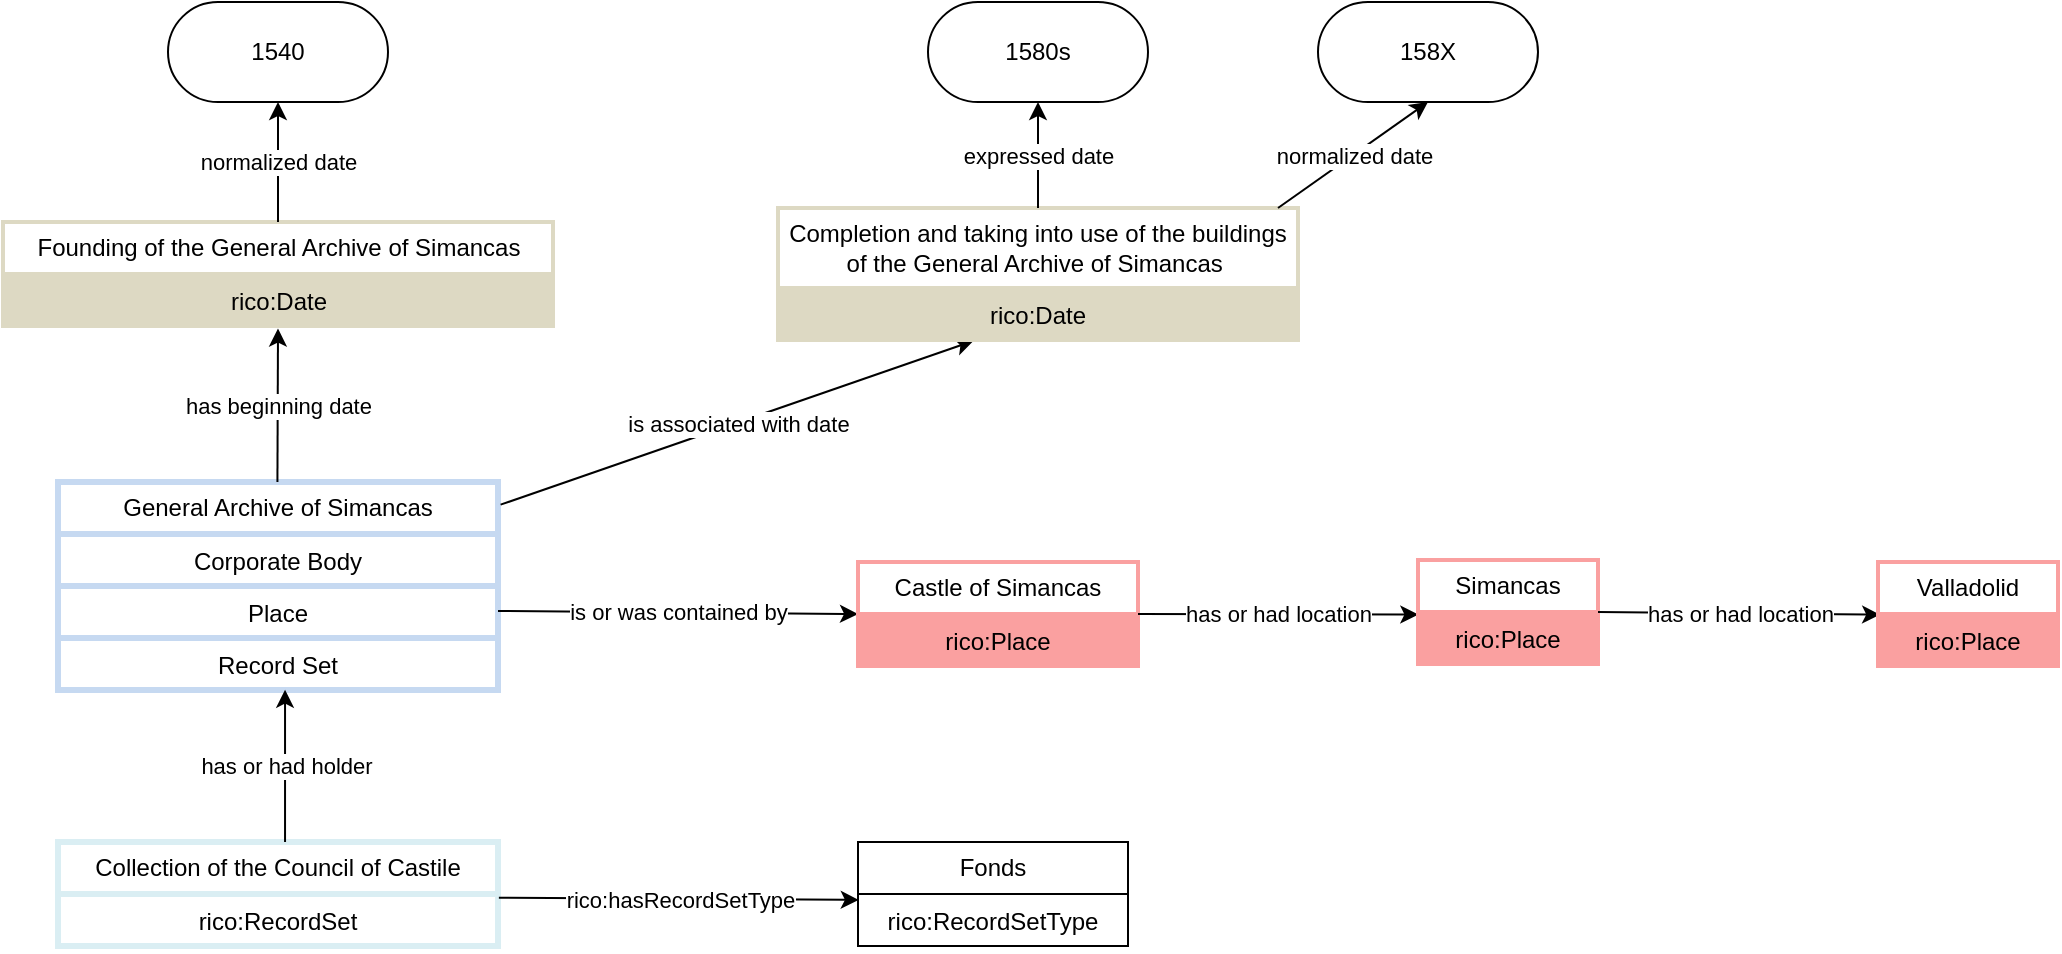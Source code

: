 <mxfile version="26.0.16">
  <diagram name="Page-1" id="LZ5sX_UQB9Ga61Ny_m43">
    <mxGraphModel dx="1429" dy="850" grid="1" gridSize="10" guides="1" tooltips="1" connect="1" arrows="1" fold="1" page="1" pageScale="1" pageWidth="4681" pageHeight="3300" math="0" shadow="0">
      <root>
        <mxCell id="0" />
        <mxCell id="1" parent="0" />
        <mxCell id="EedAa5cOmFAYyV0mvgN3-1" value="General Archive of Simancas" style="swimlane;fontStyle=0;childLayout=stackLayout;horizontal=1;startSize=26;strokeColor=#C6D9F1;strokeWidth=3;fillColor=none;horizontalStack=0;resizeParent=1;resizeParentMax=0;resizeLast=0;collapsible=1;marginBottom=0;whiteSpace=wrap;html=1;" parent="1" vertex="1">
          <mxGeometry x="290" y="270" width="220" height="104" as="geometry" />
        </mxCell>
        <mxCell id="EedAa5cOmFAYyV0mvgN3-2" value="Corporate Body" style="text;strokeColor=#C6D9F1;strokeWidth=3;fillColor=none;align=center;verticalAlign=top;spacingLeft=4;spacingRight=4;overflow=hidden;rotatable=0;points=[[0,0.5],[1,0.5]];portConstraint=eastwest;whiteSpace=wrap;html=1;" parent="EedAa5cOmFAYyV0mvgN3-1" vertex="1">
          <mxGeometry y="26" width="220" height="26" as="geometry" />
        </mxCell>
        <mxCell id="EedAa5cOmFAYyV0mvgN3-3" value="Place" style="text;strokeColor=#C6D9F1;strokeWidth=3;fillColor=none;align=center;verticalAlign=top;spacingLeft=4;spacingRight=4;overflow=hidden;rotatable=0;points=[[0,0.5],[1,0.5]];portConstraint=eastwest;whiteSpace=wrap;html=1;" parent="EedAa5cOmFAYyV0mvgN3-1" vertex="1">
          <mxGeometry y="52" width="220" height="26" as="geometry" />
        </mxCell>
        <mxCell id="EedAa5cOmFAYyV0mvgN3-4" value="Record Set" style="text;strokeColor=#C6D9F1;strokeWidth=3;fillColor=none;align=center;verticalAlign=top;spacingLeft=4;spacingRight=4;overflow=hidden;rotatable=0;points=[[0,0.5],[1,0.5]];portConstraint=eastwest;whiteSpace=wrap;html=1;" parent="EedAa5cOmFAYyV0mvgN3-1" vertex="1">
          <mxGeometry y="78" width="220" height="26" as="geometry" />
        </mxCell>
        <mxCell id="EedAa5cOmFAYyV0mvgN3-5" value="" style="endArrow=classic;html=1;rounded=0;entryX=0;entryY=0.5;entryDx=0;entryDy=0;" parent="1" edge="1" target="EedAa5cOmFAYyV0mvgN3-7">
          <mxGeometry relative="1" as="geometry">
            <mxPoint x="510" y="334.5" as="sourcePoint" />
            <mxPoint x="690" y="334.5" as="targetPoint" />
          </mxGeometry>
        </mxCell>
        <mxCell id="EedAa5cOmFAYyV0mvgN3-6" value="is or was contained by" style="edgeLabel;resizable=0;html=1;;align=center;verticalAlign=middle;" parent="EedAa5cOmFAYyV0mvgN3-5" connectable="0" vertex="1">
          <mxGeometry relative="1" as="geometry" />
        </mxCell>
        <mxCell id="EedAa5cOmFAYyV0mvgN3-7" value="Castle of Simancas" style="swimlane;fontStyle=0;childLayout=stackLayout;horizontal=1;startSize=26;strokeColor=#FAA0A0;strokeWidth=2;fillColor=none;horizontalStack=0;resizeParent=1;resizeParentMax=0;resizeLast=0;collapsible=1;marginBottom=0;whiteSpace=wrap;html=1;" parent="1" vertex="1">
          <mxGeometry x="690" y="310" width="140" height="52" as="geometry" />
        </mxCell>
        <mxCell id="EedAa5cOmFAYyV0mvgN3-8" value="rico:Place" style="text;strokeColor=#FAA0A0;strokeWidth=2;fillColor=#FAA0A0;align=center;verticalAlign=top;spacingLeft=4;spacingRight=4;overflow=hidden;rotatable=0;points=[[0,0.5],[1,0.5]];portConstraint=eastwest;whiteSpace=wrap;html=1;" parent="EedAa5cOmFAYyV0mvgN3-7" vertex="1">
          <mxGeometry y="26" width="140" height="26" as="geometry" />
        </mxCell>
        <mxCell id="EedAa5cOmFAYyV0mvgN3-9" value="" style="endArrow=classic;html=1;rounded=0;entryX=0.002;entryY=0.049;entryDx=0;entryDy=0;entryPerimeter=0;" parent="1" edge="1" target="EedAa5cOmFAYyV0mvgN3-12">
          <mxGeometry relative="1" as="geometry">
            <mxPoint x="830" y="336" as="sourcePoint" />
            <mxPoint x="1010" y="336" as="targetPoint" />
          </mxGeometry>
        </mxCell>
        <mxCell id="EedAa5cOmFAYyV0mvgN3-10" value="has or had location" style="edgeLabel;resizable=0;html=1;;align=center;verticalAlign=middle;" parent="EedAa5cOmFAYyV0mvgN3-9" connectable="0" vertex="1">
          <mxGeometry relative="1" as="geometry" />
        </mxCell>
        <mxCell id="EedAa5cOmFAYyV0mvgN3-11" value="Simancas" style="swimlane;fontStyle=0;childLayout=stackLayout;horizontal=1;startSize=26;strokeColor=#FAA0A0;strokeWidth=2;fillColor=none;horizontalStack=0;resizeParent=1;resizeParentMax=0;resizeLast=0;collapsible=1;marginBottom=0;whiteSpace=wrap;html=1;" parent="1" vertex="1">
          <mxGeometry x="970" y="309" width="90" height="52" as="geometry" />
        </mxCell>
        <mxCell id="EedAa5cOmFAYyV0mvgN3-12" value="rico:Place" style="text;strokeColor=#FAA0A0;strokeWidth=2;fillColor=#FAA0A0;align=center;verticalAlign=top;spacingLeft=4;spacingRight=4;overflow=hidden;rotatable=0;points=[[0,0.5],[1,0.5]];portConstraint=eastwest;whiteSpace=wrap;html=1;" parent="EedAa5cOmFAYyV0mvgN3-11" vertex="1">
          <mxGeometry y="26" width="90" height="26" as="geometry" />
        </mxCell>
        <mxCell id="EedAa5cOmFAYyV0mvgN3-16" value="" style="endArrow=classic;html=1;rounded=0;exitX=1;exitY=0.5;exitDx=0;exitDy=0;entryX=0.012;entryY=0.013;entryDx=0;entryDy=0;entryPerimeter=0;" parent="1" edge="1" target="EedAa5cOmFAYyV0mvgN3-19" source="EedAa5cOmFAYyV0mvgN3-11">
          <mxGeometry relative="1" as="geometry">
            <mxPoint x="1100" y="336" as="sourcePoint" />
            <mxPoint x="1280" y="336" as="targetPoint" />
          </mxGeometry>
        </mxCell>
        <mxCell id="EedAa5cOmFAYyV0mvgN3-17" value="has or had location" style="edgeLabel;resizable=0;html=1;;align=center;verticalAlign=middle;" parent="EedAa5cOmFAYyV0mvgN3-16" connectable="0" vertex="1">
          <mxGeometry relative="1" as="geometry" />
        </mxCell>
        <mxCell id="EedAa5cOmFAYyV0mvgN3-18" value="Valladolid" style="swimlane;fontStyle=0;childLayout=stackLayout;horizontal=1;startSize=26;strokeColor=#FAA0A0;strokeWidth=2;fillColor=none;horizontalStack=0;resizeParent=1;resizeParentMax=0;resizeLast=0;collapsible=1;marginBottom=0;whiteSpace=wrap;html=1;" parent="1" vertex="1">
          <mxGeometry x="1200" y="310" width="90" height="52" as="geometry" />
        </mxCell>
        <mxCell id="EedAa5cOmFAYyV0mvgN3-19" value="rico:Place" style="text;strokeColor=#FAA0A0;strokeWidth=2;fillColor=#FAA0A0;align=center;verticalAlign=top;spacingLeft=4;spacingRight=4;overflow=hidden;rotatable=0;points=[[0,0.5],[1,0.5]];portConstraint=eastwest;whiteSpace=wrap;html=1;" parent="EedAa5cOmFAYyV0mvgN3-18" vertex="1">
          <mxGeometry y="26" width="90" height="26" as="geometry" />
        </mxCell>
        <mxCell id="SC_8lG-UtxNycMUHuPiH-1" value="Collection of the Council of Castile" style="swimlane;fontStyle=0;childLayout=stackLayout;horizontal=1;startSize=26;strokeColor=#DAEEF3;fillColor=none;strokeWidth=3;horizontalStack=0;resizeParent=1;resizeParentMax=0;resizeLast=0;collapsible=1;marginBottom=0;whiteSpace=wrap;html=1;" vertex="1" parent="1">
          <mxGeometry x="290" y="450" width="220" height="52" as="geometry" />
        </mxCell>
        <mxCell id="SC_8lG-UtxNycMUHuPiH-2" value="rico:RecordSet" style="text;strokeColor=#DAEEF3;strokeWidth=3;fillColor=none;align=center;verticalAlign=top;spacingLeft=4;spacingRight=4;overflow=hidden;rotatable=0;points=[[0,0.5],[1,0.5]];portConstraint=eastwest;whiteSpace=wrap;html=1;" vertex="1" parent="SC_8lG-UtxNycMUHuPiH-1">
          <mxGeometry y="26" width="220" height="26" as="geometry" />
        </mxCell>
        <mxCell id="SC_8lG-UtxNycMUHuPiH-3" value="" style="endArrow=classic;html=1;rounded=0;entryX=0.516;entryY=0.995;entryDx=0;entryDy=0;entryPerimeter=0;exitX=0.516;exitY=0;exitDx=0;exitDy=0;exitPerimeter=0;" edge="1" parent="1" source="SC_8lG-UtxNycMUHuPiH-1" target="EedAa5cOmFAYyV0mvgN3-4">
          <mxGeometry relative="1" as="geometry">
            <mxPoint x="410" y="440" as="sourcePoint" />
            <mxPoint x="540" y="450" as="targetPoint" />
          </mxGeometry>
        </mxCell>
        <mxCell id="SC_8lG-UtxNycMUHuPiH-4" value="has or had holder" style="edgeLabel;resizable=0;html=1;;align=center;verticalAlign=middle;" connectable="0" vertex="1" parent="SC_8lG-UtxNycMUHuPiH-3">
          <mxGeometry relative="1" as="geometry" />
        </mxCell>
        <mxCell id="SC_8lG-UtxNycMUHuPiH-5" value="" style="endArrow=classic;html=1;rounded=0;entryX=0.5;entryY=1.049;entryDx=0;entryDy=0;entryPerimeter=0;" edge="1" parent="1" target="SC_8lG-UtxNycMUHuPiH-8">
          <mxGeometry relative="1" as="geometry">
            <mxPoint x="399.71" y="270.0" as="sourcePoint" />
            <mxPoint x="399.71" y="180" as="targetPoint" />
          </mxGeometry>
        </mxCell>
        <mxCell id="SC_8lG-UtxNycMUHuPiH-6" value="has beginning date" style="edgeLabel;resizable=0;html=1;;align=center;verticalAlign=middle;" connectable="0" vertex="1" parent="SC_8lG-UtxNycMUHuPiH-5">
          <mxGeometry relative="1" as="geometry" />
        </mxCell>
        <mxCell id="SC_8lG-UtxNycMUHuPiH-7" value="Founding of the General Archive of Simancas" style="swimlane;fontStyle=0;childLayout=stackLayout;horizontal=1;startSize=26;strokeColor=#DDD9C3;strokeWidth=2;fillColor=none;horizontalStack=0;resizeParent=1;resizeParentMax=0;resizeLast=0;collapsible=1;marginBottom=0;whiteSpace=wrap;html=1;" vertex="1" parent="1">
          <mxGeometry x="262.5" y="140" width="275" height="52" as="geometry" />
        </mxCell>
        <mxCell id="SC_8lG-UtxNycMUHuPiH-8" value="rico:Date" style="text;strokeColor=#DDD9C3;strokeWidth=2;fillColor=#DDD9C3;align=center;verticalAlign=top;spacingLeft=4;spacingRight=4;overflow=hidden;rotatable=0;points=[[0,0.5],[1,0.5]];portConstraint=eastwest;whiteSpace=wrap;html=1;" vertex="1" parent="SC_8lG-UtxNycMUHuPiH-7">
          <mxGeometry y="26" width="275" height="26" as="geometry" />
        </mxCell>
        <mxCell id="SC_8lG-UtxNycMUHuPiH-9" value="" style="endArrow=classic;html=1;rounded=0;exitX=0.5;exitY=0;exitDx=0;exitDy=0;entryX=0.5;entryY=1;entryDx=0;entryDy=0;" edge="1" parent="1" source="SC_8lG-UtxNycMUHuPiH-7" target="SC_8lG-UtxNycMUHuPiH-11">
          <mxGeometry relative="1" as="geometry">
            <mxPoint x="400" y="100" as="sourcePoint" />
            <mxPoint x="400" y="70" as="targetPoint" />
          </mxGeometry>
        </mxCell>
        <mxCell id="SC_8lG-UtxNycMUHuPiH-10" value="normalized date" style="edgeLabel;resizable=0;html=1;;align=center;verticalAlign=middle;" connectable="0" vertex="1" parent="SC_8lG-UtxNycMUHuPiH-9">
          <mxGeometry relative="1" as="geometry" />
        </mxCell>
        <mxCell id="SC_8lG-UtxNycMUHuPiH-11" value="1540" style="html=1;whiteSpace=wrap;rounded=1;arcSize=50;" vertex="1" parent="1">
          <mxGeometry x="345" y="30" width="110" height="50" as="geometry" />
        </mxCell>
        <mxCell id="SC_8lG-UtxNycMUHuPiH-12" value="" style="endArrow=classic;html=1;rounded=0;exitX=1.006;exitY=0.109;exitDx=0;exitDy=0;exitPerimeter=0;entryX=0.376;entryY=1.016;entryDx=0;entryDy=0;entryPerimeter=0;" edge="1" parent="1" source="EedAa5cOmFAYyV0mvgN3-1" target="SC_8lG-UtxNycMUHuPiH-15">
          <mxGeometry relative="1" as="geometry">
            <mxPoint x="537.5" y="270.0" as="sourcePoint" />
            <mxPoint x="760" y="180" as="targetPoint" />
          </mxGeometry>
        </mxCell>
        <mxCell id="SC_8lG-UtxNycMUHuPiH-13" value="is associated with date" style="edgeLabel;resizable=0;html=1;;align=center;verticalAlign=middle;" connectable="0" vertex="1" parent="SC_8lG-UtxNycMUHuPiH-12">
          <mxGeometry relative="1" as="geometry" />
        </mxCell>
        <mxCell id="SC_8lG-UtxNycMUHuPiH-14" value="Completion and taking into use of the buildings of the General Archive of Simancas&amp;nbsp;" style="swimlane;fontStyle=0;childLayout=stackLayout;horizontal=1;startSize=40;strokeColor=#DDD9C3;strokeWidth=2;fillColor=none;horizontalStack=0;resizeParent=1;resizeParentMax=0;resizeLast=0;collapsible=1;marginBottom=0;whiteSpace=wrap;html=1;" vertex="1" parent="1">
          <mxGeometry x="650" y="133" width="260" height="66" as="geometry" />
        </mxCell>
        <mxCell id="SC_8lG-UtxNycMUHuPiH-15" value="rico:Date" style="text;strokeColor=#DDD9C3;strokeWidth=2;fillColor=#DDD9C3;align=center;verticalAlign=top;spacingLeft=4;spacingRight=4;overflow=hidden;rotatable=0;points=[[0,0.5],[1,0.5]];portConstraint=eastwest;whiteSpace=wrap;html=1;" vertex="1" parent="SC_8lG-UtxNycMUHuPiH-14">
          <mxGeometry y="40" width="260" height="26" as="geometry" />
        </mxCell>
        <mxCell id="SC_8lG-UtxNycMUHuPiH-16" value="" style="endArrow=classic;html=1;rounded=0;entryX=0.5;entryY=1;entryDx=0;entryDy=0;exitX=0.5;exitY=0;exitDx=0;exitDy=0;" edge="1" parent="1" source="SC_8lG-UtxNycMUHuPiH-14" target="SC_8lG-UtxNycMUHuPiH-18">
          <mxGeometry relative="1" as="geometry">
            <mxPoint x="780" y="130" as="sourcePoint" />
            <mxPoint x="790" y="70" as="targetPoint" />
          </mxGeometry>
        </mxCell>
        <mxCell id="SC_8lG-UtxNycMUHuPiH-17" value="expressed date" style="edgeLabel;resizable=0;html=1;;align=center;verticalAlign=middle;" connectable="0" vertex="1" parent="SC_8lG-UtxNycMUHuPiH-16">
          <mxGeometry relative="1" as="geometry" />
        </mxCell>
        <mxCell id="SC_8lG-UtxNycMUHuPiH-18" value="1580s" style="html=1;whiteSpace=wrap;rounded=1;arcSize=50;" vertex="1" parent="1">
          <mxGeometry x="725" y="30" width="110" height="50" as="geometry" />
        </mxCell>
        <mxCell id="SC_8lG-UtxNycMUHuPiH-19" value="" style="endArrow=classic;html=1;rounded=0;exitX=0.5;exitY=0;exitDx=0;exitDy=0;entryX=0.5;entryY=1;entryDx=0;entryDy=0;" edge="1" parent="1" target="SC_8lG-UtxNycMUHuPiH-21">
          <mxGeometry relative="1" as="geometry">
            <mxPoint x="900" y="133" as="sourcePoint" />
            <mxPoint x="940" y="80" as="targetPoint" />
          </mxGeometry>
        </mxCell>
        <mxCell id="SC_8lG-UtxNycMUHuPiH-20" value="normalized date" style="edgeLabel;resizable=0;html=1;;align=center;verticalAlign=middle;" connectable="0" vertex="1" parent="SC_8lG-UtxNycMUHuPiH-19">
          <mxGeometry relative="1" as="geometry" />
        </mxCell>
        <mxCell id="SC_8lG-UtxNycMUHuPiH-21" value="158X" style="html=1;whiteSpace=wrap;rounded=1;arcSize=50;" vertex="1" parent="1">
          <mxGeometry x="920" y="30" width="110" height="50" as="geometry" />
        </mxCell>
        <mxCell id="SC_8lG-UtxNycMUHuPiH-26" value="" style="endArrow=classic;html=1;rounded=0;exitX=1.002;exitY=0.071;exitDx=0;exitDy=0;exitPerimeter=0;entryX=0.003;entryY=0.114;entryDx=0;entryDy=0;entryPerimeter=0;" edge="1" parent="1" source="SC_8lG-UtxNycMUHuPiH-2" target="SC_8lG-UtxNycMUHuPiH-29">
          <mxGeometry relative="1" as="geometry">
            <mxPoint x="537.5" y="476" as="sourcePoint" />
            <mxPoint x="720" y="478" as="targetPoint" />
          </mxGeometry>
        </mxCell>
        <mxCell id="SC_8lG-UtxNycMUHuPiH-27" value="rico:hasRecordSetType" style="edgeLabel;resizable=0;html=1;;align=center;verticalAlign=middle;" connectable="0" vertex="1" parent="SC_8lG-UtxNycMUHuPiH-26">
          <mxGeometry relative="1" as="geometry" />
        </mxCell>
        <mxCell id="SC_8lG-UtxNycMUHuPiH-28" value="Fonds" style="swimlane;fontStyle=0;childLayout=stackLayout;horizontal=1;startSize=26;fillColor=none;horizontalStack=0;resizeParent=1;resizeParentMax=0;resizeLast=0;collapsible=1;marginBottom=0;whiteSpace=wrap;html=1;" vertex="1" parent="1">
          <mxGeometry x="690" y="450" width="135" height="52" as="geometry">
            <mxRectangle x="981" y="570" width="50" height="40" as="alternateBounds" />
          </mxGeometry>
        </mxCell>
        <mxCell id="SC_8lG-UtxNycMUHuPiH-29" value="rico:RecordSetType&lt;div&gt;&lt;br&gt;&lt;/div&gt;" style="text;fillColor=none;align=center;verticalAlign=top;spacingLeft=4;spacingRight=4;overflow=hidden;rotatable=0;points=[[0,0.5],[1,0.5]];portConstraint=eastwest;whiteSpace=wrap;html=1;" vertex="1" parent="SC_8lG-UtxNycMUHuPiH-28">
          <mxGeometry y="26" width="135" height="26" as="geometry" />
        </mxCell>
      </root>
    </mxGraphModel>
  </diagram>
</mxfile>
